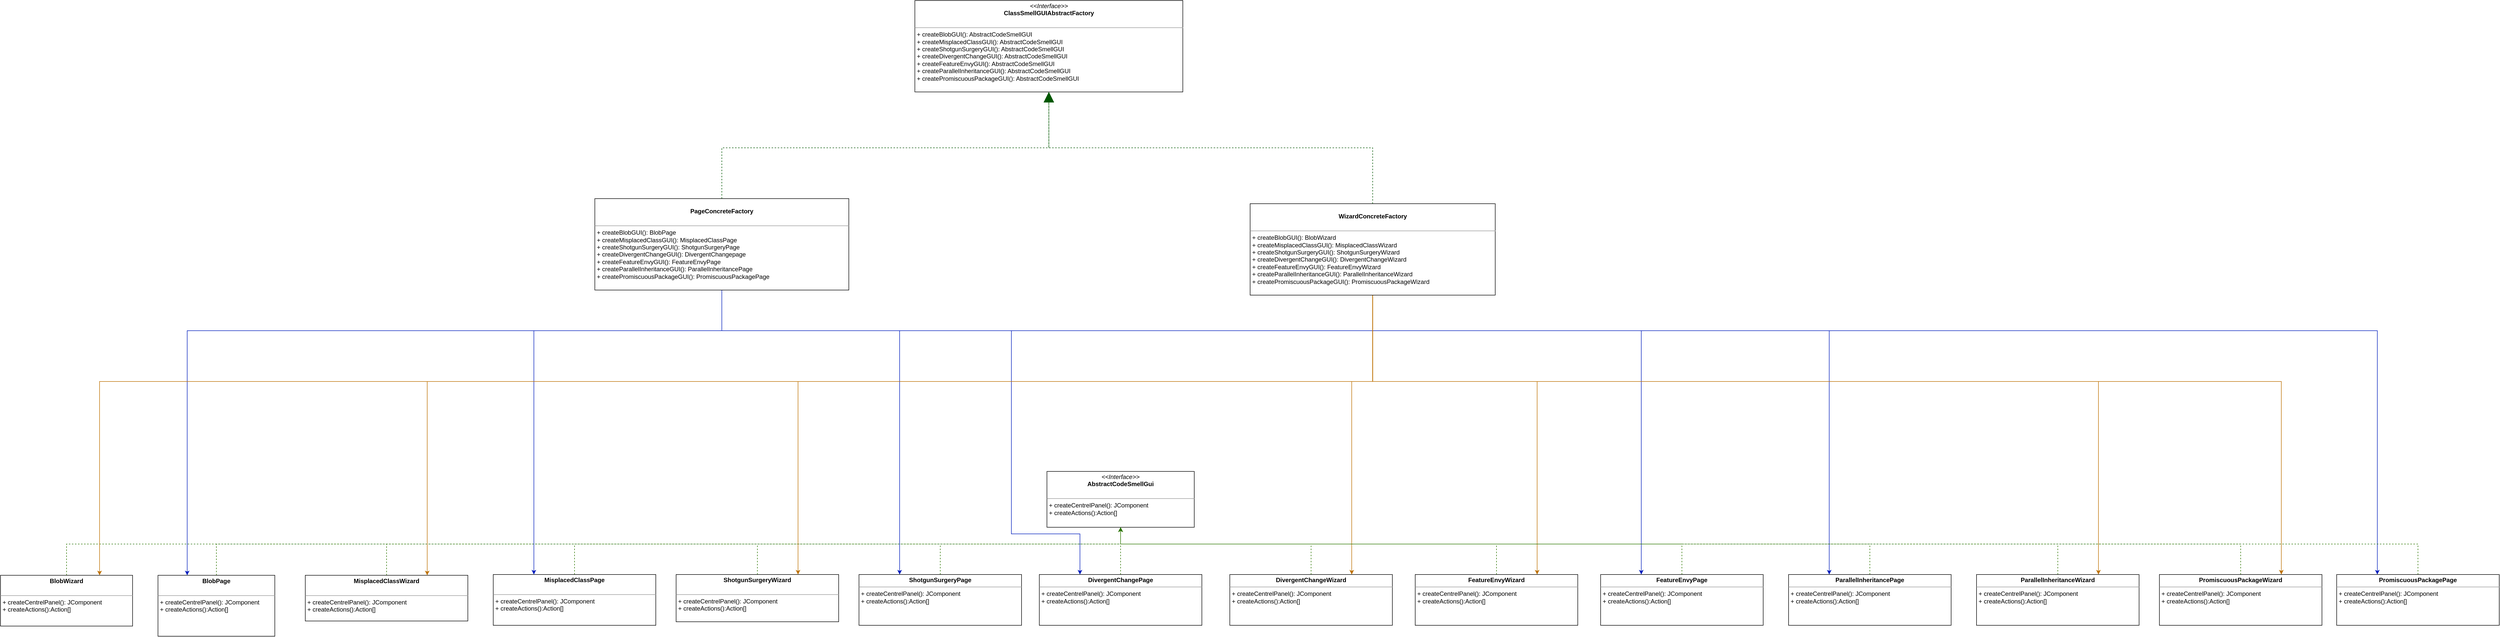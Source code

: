 <mxfile version="18.1.3" type="device"><diagram id="6_mBV-LikBRzp6V0m3V7" name="Page-1"><mxGraphModel dx="12034" dy="5790" grid="1" gridSize="10" guides="1" tooltips="1" connect="1" arrows="1" fold="1" page="1" pageScale="1" pageWidth="827" pageHeight="1169" math="0" shadow="0"><root><mxCell id="0"/><mxCell id="1" parent="0"/><mxCell id="YImsy4057KMfvCpY9KhM-10" style="edgeStyle=orthogonalEdgeStyle;rounded=0;orthogonalLoop=1;jettySize=auto;html=1;entryX=0.5;entryY=1;entryDx=0;entryDy=0;dashed=1;fillColor=#60a917;strokeColor=#2D7600;" edge="1" parent="1" source="hU36NuHtx7TSLtct3mGe-3" target="hU36NuHtx7TSLtct3mGe-8"><mxGeometry relative="1" as="geometry"><Array as="points"><mxPoint x="-1450" y="1980"/><mxPoint x="625" y="1980"/></Array></mxGeometry></mxCell><mxCell id="hU36NuHtx7TSLtct3mGe-3" value="&lt;p style=&quot;margin:0px;margin-top:4px;text-align:center;&quot;&gt;&lt;b&gt;BlobWizard&lt;/b&gt;&lt;/p&gt;&lt;p style=&quot;margin:0px;margin-left:4px;&quot;&gt;&lt;br&gt;&lt;/p&gt;&lt;hr size=&quot;1&quot;&gt;&lt;p style=&quot;margin:0px;margin-left:4px;&quot;&gt;+ createCentrelPanel(): JComponent&lt;br&gt;+ createActions():Action[]&lt;br&gt;&lt;/p&gt;" style="verticalAlign=top;align=left;overflow=fill;fontSize=12;fontFamily=Helvetica;html=1;" parent="1" vertex="1"><mxGeometry x="-1580" y="2041.5" width="260" height="100" as="geometry"/></mxCell><mxCell id="YImsy4057KMfvCpY9KhM-11" style="edgeStyle=orthogonalEdgeStyle;rounded=0;orthogonalLoop=1;jettySize=auto;html=1;entryX=0.5;entryY=1;entryDx=0;entryDy=0;dashed=1;fillColor=#60a917;strokeColor=#2D7600;" edge="1" parent="1" source="hU36NuHtx7TSLtct3mGe-5" target="hU36NuHtx7TSLtct3mGe-8"><mxGeometry relative="1" as="geometry"><Array as="points"><mxPoint x="-1155" y="1980"/><mxPoint x="625" y="1980"/></Array></mxGeometry></mxCell><mxCell id="hU36NuHtx7TSLtct3mGe-5" value="&lt;p style=&quot;margin:0px;margin-top:4px;text-align:center;&quot;&gt;&lt;b&gt;BlobPage&lt;/b&gt;&lt;/p&gt;&lt;p style=&quot;margin:0px;margin-left:4px;&quot;&gt;&lt;br&gt;&lt;/p&gt;&lt;hr size=&quot;1&quot;&gt;&lt;p style=&quot;margin:0px;margin-left:4px;&quot;&gt;+ createCentrelPanel(): JComponent&lt;br&gt;+ createActions():Action[]&lt;br&gt;&lt;/p&gt;" style="verticalAlign=top;align=left;overflow=fill;fontSize=12;fontFamily=Helvetica;html=1;" parent="1" vertex="1"><mxGeometry x="-1270" y="2041.5" width="230" height="120" as="geometry"/></mxCell><mxCell id="hU36NuHtx7TSLtct3mGe-8" value="&lt;p style=&quot;margin:0px;margin-top:4px;text-align:center;&quot;&gt;&lt;i&gt;&amp;lt;&amp;lt;Interface&amp;gt;&amp;gt;&lt;/i&gt;&lt;br&gt;&lt;b&gt;AbstractCodeSmellGui&lt;/b&gt;&lt;/p&gt;&lt;p style=&quot;margin:0px;margin-left:4px;&quot;&gt;&lt;br&gt;&lt;/p&gt;&lt;hr size=&quot;1&quot;&gt;&lt;p style=&quot;margin:0px;margin-left:4px;&quot;&gt;+ createCentrelPanel(): JComponent&lt;br&gt;+ createActions():Action[]&lt;br&gt;&lt;/p&gt;" style="verticalAlign=top;align=left;overflow=fill;fontSize=12;fontFamily=Helvetica;html=1;" parent="1" vertex="1"><mxGeometry x="480" y="1837" width="290" height="110" as="geometry"/></mxCell><mxCell id="YImsy4057KMfvCpY9KhM-12" style="edgeStyle=orthogonalEdgeStyle;rounded=0;orthogonalLoop=1;jettySize=auto;html=1;entryX=0.5;entryY=1;entryDx=0;entryDy=0;dashed=1;fillColor=#60a917;strokeColor=#2D7600;" edge="1" parent="1" source="hU36NuHtx7TSLtct3mGe-10" target="hU36NuHtx7TSLtct3mGe-8"><mxGeometry relative="1" as="geometry"><Array as="points"><mxPoint x="-820" y="1980"/><mxPoint x="625" y="1980"/></Array></mxGeometry></mxCell><mxCell id="hU36NuHtx7TSLtct3mGe-10" value="&lt;p style=&quot;margin:0px;margin-top:4px;text-align:center;&quot;&gt;&lt;b&gt;MisplacedClassWizard&lt;/b&gt;&lt;/p&gt;&lt;p style=&quot;margin:0px;margin-left:4px;&quot;&gt;&lt;br&gt;&lt;/p&gt;&lt;hr size=&quot;1&quot;&gt;&lt;p style=&quot;margin:0px;margin-left:4px;&quot;&gt;+ createCentrelPanel(): JComponent&lt;br&gt;+ createActions():Action[]&lt;br&gt;&lt;/p&gt;" style="verticalAlign=top;align=left;overflow=fill;fontSize=12;fontFamily=Helvetica;html=1;" parent="1" vertex="1"><mxGeometry x="-980" y="2041.5" width="320" height="90" as="geometry"/></mxCell><mxCell id="YImsy4057KMfvCpY9KhM-13" style="edgeStyle=orthogonalEdgeStyle;rounded=0;orthogonalLoop=1;jettySize=auto;html=1;entryX=0.5;entryY=1;entryDx=0;entryDy=0;dashed=1;fillColor=#60a917;strokeColor=#2D7600;" edge="1" parent="1" source="hU36NuHtx7TSLtct3mGe-12" target="hU36NuHtx7TSLtct3mGe-8"><mxGeometry relative="1" as="geometry"><Array as="points"><mxPoint x="-450" y="1980"/><mxPoint x="625" y="1980"/></Array></mxGeometry></mxCell><mxCell id="hU36NuHtx7TSLtct3mGe-12" value="&lt;p style=&quot;margin:0px;margin-top:4px;text-align:center;&quot;&gt;&lt;b&gt;MisplacedClassPage&lt;/b&gt;&lt;/p&gt;&lt;p style=&quot;margin:0px;margin-left:4px;&quot;&gt;&lt;br&gt;&lt;/p&gt;&lt;hr size=&quot;1&quot;&gt;&lt;p style=&quot;margin:0px;margin-left:4px;&quot;&gt;+ createCentrelPanel(): JComponent&lt;br&gt;+ createActions():Action[]&lt;br&gt;&lt;/p&gt;" style="verticalAlign=top;align=left;overflow=fill;fontSize=12;fontFamily=Helvetica;html=1;" parent="1" vertex="1"><mxGeometry x="-610" y="2040" width="320" height="100" as="geometry"/></mxCell><mxCell id="YImsy4057KMfvCpY9KhM-14" style="edgeStyle=orthogonalEdgeStyle;rounded=0;orthogonalLoop=1;jettySize=auto;html=1;entryX=0.5;entryY=1;entryDx=0;entryDy=0;dashed=1;fillColor=#60a917;strokeColor=#2D7600;" edge="1" parent="1" source="hU36NuHtx7TSLtct3mGe-14" target="hU36NuHtx7TSLtct3mGe-8"><mxGeometry relative="1" as="geometry"><Array as="points"><mxPoint x="-90" y="1980"/><mxPoint x="625" y="1980"/></Array></mxGeometry></mxCell><mxCell id="hU36NuHtx7TSLtct3mGe-14" value="&lt;p style=&quot;margin:0px;margin-top:4px;text-align:center;&quot;&gt;&lt;b&gt;ShotgunSurgeryWizard&lt;/b&gt;&lt;/p&gt;&lt;p style=&quot;margin:0px;margin-left:4px;&quot;&gt;&lt;br&gt;&lt;/p&gt;&lt;hr size=&quot;1&quot;&gt;&lt;p style=&quot;margin:0px;margin-left:4px;&quot;&gt;+ createCentrelPanel(): JComponent&lt;br&gt;+ createActions():Action[]&lt;br&gt;&lt;/p&gt;" style="verticalAlign=top;align=left;overflow=fill;fontSize=12;fontFamily=Helvetica;html=1;" parent="1" vertex="1"><mxGeometry x="-250" y="2040" width="320" height="93" as="geometry"/></mxCell><mxCell id="hU36NuHtx7TSLtct3mGe-22" value="&lt;p style=&quot;margin:0px;margin-top:4px;text-align:center;&quot;&gt;&lt;i&gt;&amp;lt;&amp;lt;Interface&amp;gt;&amp;gt;&lt;/i&gt;&lt;br&gt;&lt;b&gt;ClassSmellGUIAbstractFactory&lt;/b&gt;&lt;/p&gt;&lt;p style=&quot;margin:0px;margin-left:4px;&quot;&gt;&lt;br&gt;&lt;/p&gt;&lt;hr size=&quot;1&quot;&gt;&lt;p style=&quot;margin:0px;margin-left:4px;&quot;&gt;+ createBlobGUI(): AbstractCodeSmellGUI&lt;br&gt;+ createMisplacedClassGUI(): AbstractCodeSmellGUI&lt;br&gt;&lt;/p&gt;&lt;p style=&quot;margin:0px;margin-left:4px;&quot;&gt;+ createShotgunSurgeryGUI(): AbstractCodeSmellGUI&lt;/p&gt;&lt;p style=&quot;margin:0px;margin-left:4px;&quot;&gt;+ createDivergentChangeGUI(): AbstractCodeSmellGUI&lt;/p&gt;&lt;p style=&quot;margin:0px;margin-left:4px;&quot;&gt;+ createFeatureEnvyGUI(): AbstractCodeSmellGUI&lt;/p&gt;&lt;p style=&quot;margin:0px;margin-left:4px;&quot;&gt;+ createParallelInheritanceGUI(): AbstractCodeSmellGUI&lt;/p&gt;&lt;p style=&quot;margin:0px;margin-left:4px;&quot;&gt;+ createPromiscuousPackageGUI(): AbstractCodeSmellGUI&lt;/p&gt;&lt;p style=&quot;margin:0px;margin-left:4px;&quot;&gt;&lt;br&gt;&lt;/p&gt;&lt;p style=&quot;margin:0px;margin-left:4px;&quot;&gt;&lt;br&gt;&lt;/p&gt;" style="verticalAlign=top;align=left;overflow=fill;fontSize=12;fontFamily=Helvetica;html=1;" parent="1" vertex="1"><mxGeometry x="220" y="910" width="527.5" height="180" as="geometry"/></mxCell><mxCell id="hU36NuHtx7TSLtct3mGe-23" style="edgeStyle=orthogonalEdgeStyle;rounded=0;orthogonalLoop=1;jettySize=auto;html=1;exitX=0.5;exitY=0;exitDx=0;exitDy=0;entryX=0.5;entryY=1;entryDx=0;entryDy=0;endArrow=block;endFill=1;endSize=18;strokeWidth=1;fillColor=#008a00;strokeColor=#005700;dashed=1;" parent="1" source="hU36NuHtx7TSLtct3mGe-28" target="hU36NuHtx7TSLtct3mGe-22" edge="1"><mxGeometry relative="1" as="geometry"><Array as="points"><mxPoint x="-160" y="1290"/><mxPoint x="-160" y="1200"/><mxPoint x="490" y="1200"/></Array></mxGeometry></mxCell><mxCell id="YImsy4057KMfvCpY9KhM-24" style="edgeStyle=orthogonalEdgeStyle;rounded=0;orthogonalLoop=1;jettySize=auto;html=1;exitX=0.5;exitY=1;exitDx=0;exitDy=0;entryX=0.25;entryY=0;entryDx=0;entryDy=0;strokeWidth=1;fillColor=#0050ef;strokeColor=#001DBC;" edge="1" parent="1" source="hU36NuHtx7TSLtct3mGe-28" target="hU36NuHtx7TSLtct3mGe-5"><mxGeometry relative="1" as="geometry"><Array as="points"><mxPoint x="-160" y="1560"/><mxPoint x="-1213" y="1560"/></Array></mxGeometry></mxCell><mxCell id="YImsy4057KMfvCpY9KhM-25" style="edgeStyle=orthogonalEdgeStyle;rounded=0;orthogonalLoop=1;jettySize=auto;html=1;entryX=0.25;entryY=0;entryDx=0;entryDy=0;strokeWidth=1;fillColor=#0050ef;strokeColor=#001DBC;" edge="1" parent="1" source="hU36NuHtx7TSLtct3mGe-28" target="hU36NuHtx7TSLtct3mGe-12"><mxGeometry relative="1" as="geometry"><Array as="points"><mxPoint x="-160" y="1560"/><mxPoint x="-530" y="1560"/></Array></mxGeometry></mxCell><mxCell id="YImsy4057KMfvCpY9KhM-26" style="edgeStyle=orthogonalEdgeStyle;rounded=0;orthogonalLoop=1;jettySize=auto;html=1;exitX=0.5;exitY=1;exitDx=0;exitDy=0;entryX=0.25;entryY=0;entryDx=0;entryDy=0;strokeWidth=1;fillColor=#0050ef;strokeColor=#001DBC;" edge="1" parent="1" source="hU36NuHtx7TSLtct3mGe-28" target="hU36NuHtx7TSLtct3mGe-38"><mxGeometry relative="1" as="geometry"><Array as="points"><mxPoint x="-160" y="1560"/><mxPoint x="190" y="1560"/></Array></mxGeometry></mxCell><mxCell id="YImsy4057KMfvCpY9KhM-27" style="edgeStyle=orthogonalEdgeStyle;rounded=0;orthogonalLoop=1;jettySize=auto;html=1;exitX=0.5;exitY=1;exitDx=0;exitDy=0;entryX=0.25;entryY=0;entryDx=0;entryDy=0;strokeWidth=1;fillColor=#0050ef;strokeColor=#001DBC;" edge="1" parent="1" source="hU36NuHtx7TSLtct3mGe-28" target="YImsy4057KMfvCpY9KhM-1"><mxGeometry relative="1" as="geometry"><Array as="points"><mxPoint x="-160" y="1560"/><mxPoint x="410" y="1560"/><mxPoint x="410" y="1960"/><mxPoint x="545" y="1960"/></Array></mxGeometry></mxCell><mxCell id="YImsy4057KMfvCpY9KhM-28" style="edgeStyle=orthogonalEdgeStyle;rounded=0;orthogonalLoop=1;jettySize=auto;html=1;exitX=0.5;exitY=1;exitDx=0;exitDy=0;entryX=0.25;entryY=0;entryDx=0;entryDy=0;strokeWidth=1;fillColor=#0050ef;strokeColor=#001DBC;" edge="1" parent="1" source="hU36NuHtx7TSLtct3mGe-28" target="YImsy4057KMfvCpY9KhM-4"><mxGeometry relative="1" as="geometry"><Array as="points"><mxPoint x="-160" y="1560"/><mxPoint x="1650" y="1560"/></Array></mxGeometry></mxCell><mxCell id="YImsy4057KMfvCpY9KhM-29" style="edgeStyle=orthogonalEdgeStyle;rounded=0;orthogonalLoop=1;jettySize=auto;html=1;exitX=0.5;exitY=1;exitDx=0;exitDy=0;entryX=0.25;entryY=0;entryDx=0;entryDy=0;strokeWidth=1;fillColor=#0050ef;strokeColor=#001DBC;" edge="1" parent="1" source="hU36NuHtx7TSLtct3mGe-28" target="YImsy4057KMfvCpY9KhM-5"><mxGeometry relative="1" as="geometry"><Array as="points"><mxPoint x="-160" y="1560"/><mxPoint x="2020" y="1560"/></Array></mxGeometry></mxCell><mxCell id="YImsy4057KMfvCpY9KhM-30" style="edgeStyle=orthogonalEdgeStyle;rounded=0;orthogonalLoop=1;jettySize=auto;html=1;exitX=0.5;exitY=1;exitDx=0;exitDy=0;entryX=0.25;entryY=0;entryDx=0;entryDy=0;strokeWidth=1;fillColor=#0050ef;strokeColor=#001DBC;" edge="1" parent="1" source="hU36NuHtx7TSLtct3mGe-28" target="YImsy4057KMfvCpY9KhM-8"><mxGeometry relative="1" as="geometry"><Array as="points"><mxPoint x="-160" y="1560"/><mxPoint x="3099" y="1560"/></Array></mxGeometry></mxCell><mxCell id="hU36NuHtx7TSLtct3mGe-28" value="&lt;p style=&quot;margin:0px;margin-top:4px;text-align:center;&quot;&gt;&lt;br&gt;&lt;b&gt;PageConcreteFactory&lt;/b&gt;&lt;/p&gt;&lt;p style=&quot;margin:0px;margin-left:4px;&quot;&gt;&lt;br&gt;&lt;/p&gt;&lt;hr size=&quot;1&quot;&gt;&lt;p style=&quot;margin: 0px 0px 0px 4px;&quot;&gt;+ createBlobGUI(): BlobPage&lt;br&gt;+ createMisplacedClassGUI(): MisplacedClassPage&lt;br&gt;&lt;/p&gt;&lt;p style=&quot;margin: 0px 0px 0px 4px;&quot;&gt;+ createShotgunSurgeryGUI(): ShotgunSurgeryPage&lt;/p&gt;&lt;p style=&quot;margin: 0px 0px 0px 4px;&quot;&gt;+ createDivergentChangeGUI(): DivergentChangepage&lt;/p&gt;&lt;p style=&quot;margin: 0px 0px 0px 4px;&quot;&gt;+ createFeatureEnvyGUI(): FeatureEnvyPage&lt;/p&gt;&lt;p style=&quot;margin: 0px 0px 0px 4px;&quot;&gt;+ createParallelInheritanceGUI(): ParallelInheritancePage&lt;/p&gt;&lt;p style=&quot;margin: 0px 0px 0px 4px;&quot;&gt;+ createPromiscuousPackageGUI(): PromiscuousPackagePage&lt;/p&gt;&lt;p style=&quot;margin: 0px 0px 0px 4px;&quot;&gt;&lt;br&gt;&lt;/p&gt;" style="verticalAlign=top;align=left;overflow=fill;fontSize=12;fontFamily=Helvetica;html=1;" parent="1" vertex="1"><mxGeometry x="-410" y="1300" width="500" height="180" as="geometry"/></mxCell><mxCell id="hU36NuHtx7TSLtct3mGe-29" style="edgeStyle=orthogonalEdgeStyle;rounded=0;orthogonalLoop=1;jettySize=auto;html=1;entryX=0.5;entryY=1;entryDx=0;entryDy=0;endArrow=block;endFill=1;endSize=18;strokeWidth=1;fillColor=#008a00;strokeColor=#005700;dashed=1;" parent="1" source="hU36NuHtx7TSLtct3mGe-32" target="hU36NuHtx7TSLtct3mGe-22" edge="1"><mxGeometry relative="1" as="geometry"><Array as="points"><mxPoint x="1121" y="1200"/><mxPoint x="484" y="1200"/></Array></mxGeometry></mxCell><mxCell id="YImsy4057KMfvCpY9KhM-31" style="edgeStyle=orthogonalEdgeStyle;rounded=0;orthogonalLoop=1;jettySize=auto;html=1;exitX=0.5;exitY=1;exitDx=0;exitDy=0;entryX=0.75;entryY=0;entryDx=0;entryDy=0;strokeWidth=1;fillColor=#f0a30a;strokeColor=#BD7000;" edge="1" parent="1" source="hU36NuHtx7TSLtct3mGe-32" target="hU36NuHtx7TSLtct3mGe-3"><mxGeometry relative="1" as="geometry"><Array as="points"><mxPoint x="1121" y="1660"/><mxPoint x="-1385" y="1660"/></Array></mxGeometry></mxCell><mxCell id="YImsy4057KMfvCpY9KhM-32" style="edgeStyle=orthogonalEdgeStyle;rounded=0;orthogonalLoop=1;jettySize=auto;html=1;exitX=0.5;exitY=1;exitDx=0;exitDy=0;entryX=0.75;entryY=0;entryDx=0;entryDy=0;strokeWidth=1;fillColor=#f0a30a;strokeColor=#BD7000;" edge="1" parent="1" source="hU36NuHtx7TSLtct3mGe-32" target="hU36NuHtx7TSLtct3mGe-10"><mxGeometry relative="1" as="geometry"><Array as="points"><mxPoint x="1121" y="1660"/><mxPoint x="-740" y="1660"/></Array></mxGeometry></mxCell><mxCell id="YImsy4057KMfvCpY9KhM-33" style="edgeStyle=orthogonalEdgeStyle;rounded=0;orthogonalLoop=1;jettySize=auto;html=1;entryX=0.75;entryY=0;entryDx=0;entryDy=0;strokeWidth=1;fillColor=#f0a30a;strokeColor=#BD7000;" edge="1" parent="1" source="hU36NuHtx7TSLtct3mGe-32" target="hU36NuHtx7TSLtct3mGe-14"><mxGeometry relative="1" as="geometry"><Array as="points"><mxPoint x="1121" y="1660"/><mxPoint x="-10" y="1660"/></Array></mxGeometry></mxCell><mxCell id="YImsy4057KMfvCpY9KhM-34" style="edgeStyle=orthogonalEdgeStyle;rounded=0;orthogonalLoop=1;jettySize=auto;html=1;exitX=0.5;exitY=1;exitDx=0;exitDy=0;entryX=0.75;entryY=0;entryDx=0;entryDy=0;strokeWidth=1;fillColor=#f0a30a;strokeColor=#BD7000;" edge="1" parent="1" source="hU36NuHtx7TSLtct3mGe-32" target="YImsy4057KMfvCpY9KhM-2"><mxGeometry relative="1" as="geometry"><Array as="points"><mxPoint x="1121" y="1660"/><mxPoint x="1080" y="1660"/></Array></mxGeometry></mxCell><mxCell id="YImsy4057KMfvCpY9KhM-35" style="edgeStyle=orthogonalEdgeStyle;rounded=0;orthogonalLoop=1;jettySize=auto;html=1;exitX=0.5;exitY=1;exitDx=0;exitDy=0;entryX=0.75;entryY=0;entryDx=0;entryDy=0;strokeWidth=1;fillColor=#f0a30a;strokeColor=#BD7000;" edge="1" parent="1" source="hU36NuHtx7TSLtct3mGe-32" target="YImsy4057KMfvCpY9KhM-3"><mxGeometry relative="1" as="geometry"><Array as="points"><mxPoint x="1121" y="1660"/><mxPoint x="1445" y="1660"/></Array></mxGeometry></mxCell><mxCell id="YImsy4057KMfvCpY9KhM-36" style="edgeStyle=orthogonalEdgeStyle;rounded=0;orthogonalLoop=1;jettySize=auto;html=1;exitX=0.5;exitY=1;exitDx=0;exitDy=0;entryX=0.75;entryY=0;entryDx=0;entryDy=0;strokeWidth=1;fillColor=#f0a30a;strokeColor=#BD7000;" edge="1" parent="1" source="hU36NuHtx7TSLtct3mGe-32" target="YImsy4057KMfvCpY9KhM-6"><mxGeometry relative="1" as="geometry"><Array as="points"><mxPoint x="1121" y="1660"/><mxPoint x="2550" y="1660"/></Array></mxGeometry></mxCell><mxCell id="YImsy4057KMfvCpY9KhM-37" style="edgeStyle=orthogonalEdgeStyle;rounded=0;orthogonalLoop=1;jettySize=auto;html=1;exitX=0.5;exitY=1;exitDx=0;exitDy=0;entryX=0.75;entryY=0;entryDx=0;entryDy=0;strokeWidth=1;fillColor=#f0a30a;strokeColor=#BD7000;" edge="1" parent="1" source="hU36NuHtx7TSLtct3mGe-32" target="YImsy4057KMfvCpY9KhM-7"><mxGeometry relative="1" as="geometry"><Array as="points"><mxPoint x="1121" y="1660"/><mxPoint x="2910" y="1660"/></Array></mxGeometry></mxCell><mxCell id="hU36NuHtx7TSLtct3mGe-32" value="&lt;p style=&quot;margin:0px;margin-top:4px;text-align:center;&quot;&gt;&lt;br&gt;&lt;b&gt;WizardConcreteFactory&lt;/b&gt;&lt;/p&gt;&lt;p style=&quot;margin:0px;margin-left:4px;&quot;&gt;&lt;br&gt;&lt;/p&gt;&lt;hr size=&quot;1&quot;&gt;&lt;p style=&quot;margin: 0px 0px 0px 4px;&quot;&gt;+ createBlobGUI(): BlobWizard&lt;br&gt;+ createMisplacedClassGUI(): MisplacedClassWizard&lt;br&gt;&lt;/p&gt;&lt;p style=&quot;margin: 0px 0px 0px 4px;&quot;&gt;+ createShotgunSurgeryGUI(): ShotgunSurgeryWizard&lt;/p&gt;&lt;p style=&quot;margin: 0px 0px 0px 4px;&quot;&gt;+ createDivergentChangeGUI(): DivergentChangeWizard&lt;/p&gt;&lt;p style=&quot;margin: 0px 0px 0px 4px;&quot;&gt;+ createFeatureEnvyGUI(): FeatureEnvyWizard&lt;/p&gt;&lt;p style=&quot;margin: 0px 0px 0px 4px;&quot;&gt;+ createParallelInheritanceGUI(): ParallelInheritanceWizard&lt;/p&gt;&lt;p style=&quot;margin: 0px 0px 0px 4px;&quot;&gt;+ createPromiscuousPackageGUI(): PromiscuousPackageWizard&lt;/p&gt;" style="verticalAlign=top;align=left;overflow=fill;fontSize=12;fontFamily=Helvetica;html=1;" parent="1" vertex="1"><mxGeometry x="880" y="1310" width="482.5" height="180" as="geometry"/></mxCell><mxCell id="YImsy4057KMfvCpY9KhM-15" style="edgeStyle=orthogonalEdgeStyle;rounded=0;orthogonalLoop=1;jettySize=auto;html=1;entryX=0.5;entryY=1;entryDx=0;entryDy=0;dashed=1;fillColor=#60a917;strokeColor=#2D7600;" edge="1" parent="1" source="hU36NuHtx7TSLtct3mGe-38" target="hU36NuHtx7TSLtct3mGe-8"><mxGeometry relative="1" as="geometry"><Array as="points"><mxPoint x="270" y="1980"/><mxPoint x="625" y="1980"/></Array></mxGeometry></mxCell><mxCell id="hU36NuHtx7TSLtct3mGe-38" value="&lt;p style=&quot;margin:0px;margin-top:4px;text-align:center;&quot;&gt;&lt;b&gt;ShotgunSurgeryPage&lt;/b&gt;&lt;br&gt;&lt;/p&gt;&lt;hr size=&quot;1&quot;&gt;&lt;p style=&quot;margin:0px;margin-left:4px;&quot;&gt;+ createCentrelPanel(): JComponent&lt;br&gt;+ createActions():Action[]&lt;br&gt;&lt;/p&gt;" style="verticalAlign=top;align=left;overflow=fill;fontSize=12;fontFamily=Helvetica;html=1;" parent="1" vertex="1"><mxGeometry x="110" y="2040" width="320" height="100" as="geometry"/></mxCell><mxCell id="YImsy4057KMfvCpY9KhM-9" style="edgeStyle=orthogonalEdgeStyle;rounded=0;orthogonalLoop=1;jettySize=auto;html=1;entryX=0.5;entryY=1;entryDx=0;entryDy=0;fillColor=#60a917;strokeColor=#2D7600;dashed=1;" edge="1" parent="1" source="YImsy4057KMfvCpY9KhM-1" target="hU36NuHtx7TSLtct3mGe-8"><mxGeometry relative="1" as="geometry"/></mxCell><mxCell id="YImsy4057KMfvCpY9KhM-16" style="edgeStyle=orthogonalEdgeStyle;rounded=0;orthogonalLoop=1;jettySize=auto;html=1;entryX=0.5;entryY=1;entryDx=0;entryDy=0;dashed=1;fillColor=#60a917;strokeColor=#2D7600;" edge="1" parent="1" source="YImsy4057KMfvCpY9KhM-1" target="hU36NuHtx7TSLtct3mGe-8"><mxGeometry relative="1" as="geometry"/></mxCell><mxCell id="YImsy4057KMfvCpY9KhM-1" value="&lt;p style=&quot;margin:0px;margin-top:4px;text-align:center;&quot;&gt;&lt;b&gt;DivergentChangePage&lt;/b&gt;&lt;br&gt;&lt;/p&gt;&lt;hr size=&quot;1&quot;&gt;&lt;p style=&quot;margin:0px;margin-left:4px;&quot;&gt;+ createCentrelPanel(): JComponent&lt;br&gt;+ createActions():Action[]&lt;br&gt;&lt;/p&gt;" style="verticalAlign=top;align=left;overflow=fill;fontSize=12;fontFamily=Helvetica;html=1;" vertex="1" parent="1"><mxGeometry x="465" y="2040" width="320" height="100" as="geometry"/></mxCell><mxCell id="YImsy4057KMfvCpY9KhM-17" style="edgeStyle=orthogonalEdgeStyle;rounded=0;orthogonalLoop=1;jettySize=auto;html=1;entryX=0.5;entryY=1;entryDx=0;entryDy=0;dashed=1;fillColor=#60a917;strokeColor=#2D7600;" edge="1" parent="1" source="YImsy4057KMfvCpY9KhM-2" target="hU36NuHtx7TSLtct3mGe-8"><mxGeometry relative="1" as="geometry"><Array as="points"><mxPoint x="1000" y="1980"/><mxPoint x="625" y="1980"/></Array></mxGeometry></mxCell><mxCell id="YImsy4057KMfvCpY9KhM-2" value="&lt;p style=&quot;margin:0px;margin-top:4px;text-align:center;&quot;&gt;&lt;b&gt;DivergentChangeWizard&lt;/b&gt;&lt;br&gt;&lt;/p&gt;&lt;hr size=&quot;1&quot;&gt;&lt;p style=&quot;margin:0px;margin-left:4px;&quot;&gt;+ createCentrelPanel(): JComponent&lt;br&gt;+ createActions():Action[]&lt;br&gt;&lt;/p&gt;" style="verticalAlign=top;align=left;overflow=fill;fontSize=12;fontFamily=Helvetica;html=1;" vertex="1" parent="1"><mxGeometry x="840" y="2040" width="320" height="100" as="geometry"/></mxCell><mxCell id="YImsy4057KMfvCpY9KhM-18" style="edgeStyle=orthogonalEdgeStyle;rounded=0;orthogonalLoop=1;jettySize=auto;html=1;entryX=0.5;entryY=1;entryDx=0;entryDy=0;dashed=1;fillColor=#60a917;strokeColor=#2D7600;" edge="1" parent="1" source="YImsy4057KMfvCpY9KhM-3" target="hU36NuHtx7TSLtct3mGe-8"><mxGeometry relative="1" as="geometry"><Array as="points"><mxPoint x="1365" y="1980"/><mxPoint x="625" y="1980"/></Array></mxGeometry></mxCell><mxCell id="YImsy4057KMfvCpY9KhM-3" value="&lt;p style=&quot;margin:0px;margin-top:4px;text-align:center;&quot;&gt;&lt;b&gt;FeatureEnvyWizard&lt;/b&gt;&lt;br&gt;&lt;/p&gt;&lt;hr size=&quot;1&quot;&gt;&lt;p style=&quot;margin:0px;margin-left:4px;&quot;&gt;+ createCentrelPanel(): JComponent&lt;br&gt;+ createActions():Action[]&lt;br&gt;&lt;/p&gt;" style="verticalAlign=top;align=left;overflow=fill;fontSize=12;fontFamily=Helvetica;html=1;" vertex="1" parent="1"><mxGeometry x="1205" y="2040" width="320" height="100" as="geometry"/></mxCell><mxCell id="YImsy4057KMfvCpY9KhM-19" style="edgeStyle=orthogonalEdgeStyle;rounded=0;orthogonalLoop=1;jettySize=auto;html=1;entryX=0.5;entryY=1;entryDx=0;entryDy=0;dashed=1;fillColor=#60a917;strokeColor=#2D7600;" edge="1" parent="1" source="YImsy4057KMfvCpY9KhM-4" target="hU36NuHtx7TSLtct3mGe-8"><mxGeometry relative="1" as="geometry"><Array as="points"><mxPoint x="1730" y="1980"/><mxPoint x="625" y="1980"/></Array></mxGeometry></mxCell><mxCell id="YImsy4057KMfvCpY9KhM-4" value="&lt;p style=&quot;margin:0px;margin-top:4px;text-align:center;&quot;&gt;&lt;b&gt;FeatureEnvyPage&lt;/b&gt;&lt;br&gt;&lt;/p&gt;&lt;hr size=&quot;1&quot;&gt;&lt;p style=&quot;margin:0px;margin-left:4px;&quot;&gt;+ createCentrelPanel(): JComponent&lt;br&gt;+ createActions():Action[]&lt;br&gt;&lt;/p&gt;" style="verticalAlign=top;align=left;overflow=fill;fontSize=12;fontFamily=Helvetica;html=1;" vertex="1" parent="1"><mxGeometry x="1570" y="2040" width="320" height="100" as="geometry"/></mxCell><mxCell id="YImsy4057KMfvCpY9KhM-20" style="edgeStyle=orthogonalEdgeStyle;rounded=0;orthogonalLoop=1;jettySize=auto;html=1;entryX=0.5;entryY=1;entryDx=0;entryDy=0;dashed=1;fillColor=#60a917;strokeColor=#2D7600;" edge="1" parent="1" source="YImsy4057KMfvCpY9KhM-5" target="hU36NuHtx7TSLtct3mGe-8"><mxGeometry relative="1" as="geometry"><Array as="points"><mxPoint x="2100" y="1980"/><mxPoint x="625" y="1980"/></Array></mxGeometry></mxCell><mxCell id="YImsy4057KMfvCpY9KhM-5" value="&lt;p style=&quot;margin:0px;margin-top:4px;text-align:center;&quot;&gt;&lt;b&gt;ParallelInheritancePage&lt;/b&gt;&lt;br&gt;&lt;/p&gt;&lt;hr size=&quot;1&quot;&gt;&lt;p style=&quot;margin:0px;margin-left:4px;&quot;&gt;+ createCentrelPanel(): JComponent&lt;br&gt;+ createActions():Action[]&lt;br&gt;&lt;/p&gt;" style="verticalAlign=top;align=left;overflow=fill;fontSize=12;fontFamily=Helvetica;html=1;" vertex="1" parent="1"><mxGeometry x="1940" y="2040" width="320" height="100" as="geometry"/></mxCell><mxCell id="YImsy4057KMfvCpY9KhM-21" style="edgeStyle=orthogonalEdgeStyle;rounded=0;orthogonalLoop=1;jettySize=auto;html=1;entryX=0.5;entryY=1;entryDx=0;entryDy=0;dashed=1;fillColor=#60a917;strokeColor=#2D7600;" edge="1" parent="1" source="YImsy4057KMfvCpY9KhM-6" target="hU36NuHtx7TSLtct3mGe-8"><mxGeometry relative="1" as="geometry"><Array as="points"><mxPoint x="2470" y="1980"/><mxPoint x="625" y="1980"/></Array></mxGeometry></mxCell><mxCell id="YImsy4057KMfvCpY9KhM-6" value="&lt;p style=&quot;margin:0px;margin-top:4px;text-align:center;&quot;&gt;&lt;b&gt;ParallelInheritanceWizard&lt;/b&gt;&lt;br&gt;&lt;/p&gt;&lt;hr size=&quot;1&quot;&gt;&lt;p style=&quot;margin:0px;margin-left:4px;&quot;&gt;+ createCentrelPanel(): JComponent&lt;br&gt;+ createActions():Action[]&lt;br&gt;&lt;/p&gt;" style="verticalAlign=top;align=left;overflow=fill;fontSize=12;fontFamily=Helvetica;html=1;" vertex="1" parent="1"><mxGeometry x="2310" y="2040" width="320" height="100" as="geometry"/></mxCell><mxCell id="YImsy4057KMfvCpY9KhM-22" style="edgeStyle=orthogonalEdgeStyle;rounded=0;orthogonalLoop=1;jettySize=auto;html=1;entryX=0.5;entryY=1;entryDx=0;entryDy=0;dashed=1;fillColor=#60a917;strokeColor=#2D7600;" edge="1" parent="1" source="YImsy4057KMfvCpY9KhM-7" target="hU36NuHtx7TSLtct3mGe-8"><mxGeometry relative="1" as="geometry"><Array as="points"><mxPoint x="2830" y="1980"/><mxPoint x="625" y="1980"/></Array></mxGeometry></mxCell><mxCell id="YImsy4057KMfvCpY9KhM-7" value="&lt;p style=&quot;margin:0px;margin-top:4px;text-align:center;&quot;&gt;&lt;b&gt;PromiscuousPackageWizard&lt;/b&gt;&lt;br&gt;&lt;/p&gt;&lt;hr size=&quot;1&quot;&gt;&lt;p style=&quot;margin:0px;margin-left:4px;&quot;&gt;+ createCentrelPanel(): JComponent&lt;br&gt;+ createActions():Action[]&lt;br&gt;&lt;/p&gt;" style="verticalAlign=top;align=left;overflow=fill;fontSize=12;fontFamily=Helvetica;html=1;" vertex="1" parent="1"><mxGeometry x="2670" y="2040" width="320" height="100" as="geometry"/></mxCell><mxCell id="YImsy4057KMfvCpY9KhM-23" style="edgeStyle=orthogonalEdgeStyle;rounded=0;orthogonalLoop=1;jettySize=auto;html=1;entryX=0.5;entryY=1;entryDx=0;entryDy=0;dashed=1;fillColor=#60a917;strokeColor=#2D7600;" edge="1" parent="1" source="YImsy4057KMfvCpY9KhM-8" target="hU36NuHtx7TSLtct3mGe-8"><mxGeometry relative="1" as="geometry"><Array as="points"><mxPoint x="3179" y="1980"/><mxPoint x="625" y="1980"/></Array></mxGeometry></mxCell><mxCell id="YImsy4057KMfvCpY9KhM-8" value="&lt;p style=&quot;margin:0px;margin-top:4px;text-align:center;&quot;&gt;&lt;b&gt;PromiscuousPackagePage&lt;/b&gt;&lt;br&gt;&lt;/p&gt;&lt;hr size=&quot;1&quot;&gt;&lt;p style=&quot;margin:0px;margin-left:4px;&quot;&gt;+ createCentrelPanel(): JComponent&lt;br&gt;+ createActions():Action[]&lt;br&gt;&lt;/p&gt;" style="verticalAlign=top;align=left;overflow=fill;fontSize=12;fontFamily=Helvetica;html=1;" vertex="1" parent="1"><mxGeometry x="3019" y="2040" width="320" height="100" as="geometry"/></mxCell></root></mxGraphModel></diagram></mxfile>